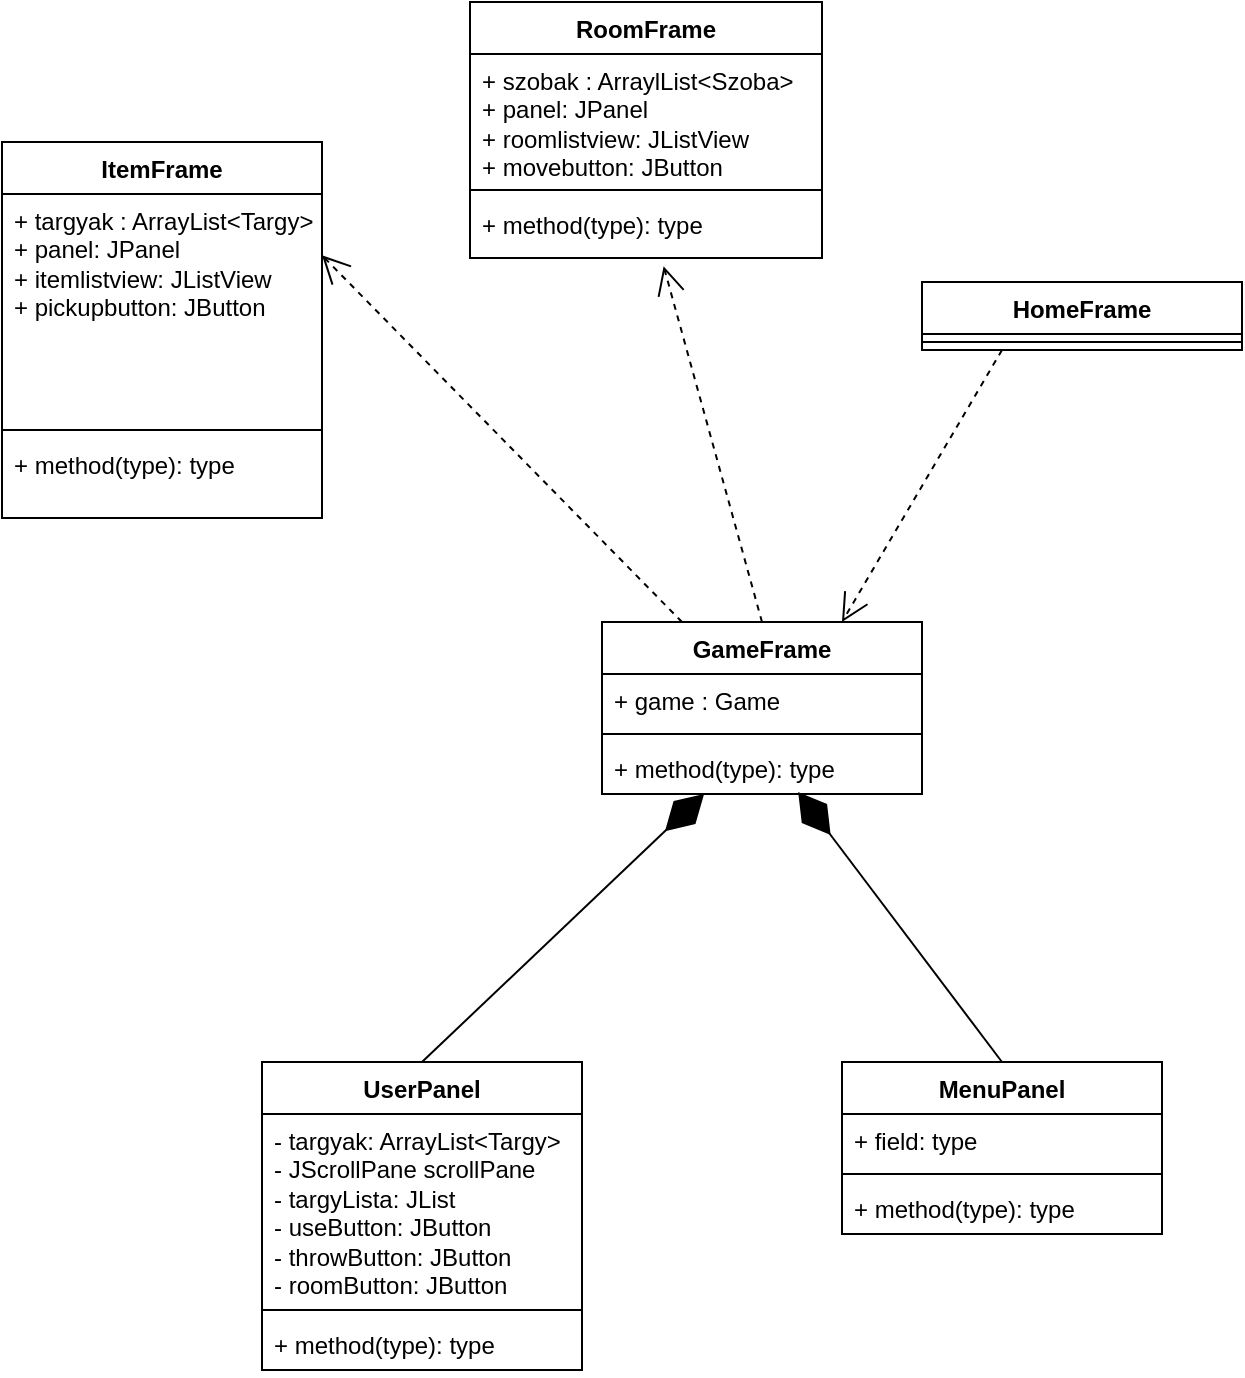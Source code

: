 <mxfile version="24.2.5" type="device">
  <diagram name="1 oldal" id="tLw0tidtxDqz3gJugivi">
    <mxGraphModel dx="1633" dy="746" grid="1" gridSize="10" guides="1" tooltips="1" connect="1" arrows="1" fold="1" page="1" pageScale="1" pageWidth="827" pageHeight="1169" math="0" shadow="0">
      <root>
        <mxCell id="0" />
        <mxCell id="1" parent="0" />
        <mxCell id="gNYeDvKaOy3cOVmPAeON-5" value="HomeFrame" style="swimlane;fontStyle=1;align=center;verticalAlign=top;childLayout=stackLayout;horizontal=1;startSize=26;horizontalStack=0;resizeParent=1;resizeParentMax=0;resizeLast=0;collapsible=1;marginBottom=0;whiteSpace=wrap;html=1;" parent="1" vertex="1">
          <mxGeometry x="640" y="170" width="160" height="34" as="geometry" />
        </mxCell>
        <mxCell id="gNYeDvKaOy3cOVmPAeON-7" value="" style="line;strokeWidth=1;fillColor=none;align=left;verticalAlign=middle;spacingTop=-1;spacingLeft=3;spacingRight=3;rotatable=0;labelPosition=right;points=[];portConstraint=eastwest;strokeColor=inherit;" parent="gNYeDvKaOy3cOVmPAeON-5" vertex="1">
          <mxGeometry y="26" width="160" height="8" as="geometry" />
        </mxCell>
        <mxCell id="gNYeDvKaOy3cOVmPAeON-10" value="GameFrame" style="swimlane;fontStyle=1;align=center;verticalAlign=top;childLayout=stackLayout;horizontal=1;startSize=26;horizontalStack=0;resizeParent=1;resizeParentMax=0;resizeLast=0;collapsible=1;marginBottom=0;whiteSpace=wrap;html=1;" parent="1" vertex="1">
          <mxGeometry x="480" y="340" width="160" height="86" as="geometry" />
        </mxCell>
        <mxCell id="gNYeDvKaOy3cOVmPAeON-11" value="+ game : Game" style="text;strokeColor=none;fillColor=none;align=left;verticalAlign=top;spacingLeft=4;spacingRight=4;overflow=hidden;rotatable=0;points=[[0,0.5],[1,0.5]];portConstraint=eastwest;whiteSpace=wrap;html=1;" parent="gNYeDvKaOy3cOVmPAeON-10" vertex="1">
          <mxGeometry y="26" width="160" height="26" as="geometry" />
        </mxCell>
        <mxCell id="gNYeDvKaOy3cOVmPAeON-12" value="" style="line;strokeWidth=1;fillColor=none;align=left;verticalAlign=middle;spacingTop=-1;spacingLeft=3;spacingRight=3;rotatable=0;labelPosition=right;points=[];portConstraint=eastwest;strokeColor=inherit;" parent="gNYeDvKaOy3cOVmPAeON-10" vertex="1">
          <mxGeometry y="52" width="160" height="8" as="geometry" />
        </mxCell>
        <mxCell id="gNYeDvKaOy3cOVmPAeON-13" value="+ method(type): type" style="text;strokeColor=none;fillColor=none;align=left;verticalAlign=top;spacingLeft=4;spacingRight=4;overflow=hidden;rotatable=0;points=[[0,0.5],[1,0.5]];portConstraint=eastwest;whiteSpace=wrap;html=1;" parent="gNYeDvKaOy3cOVmPAeON-10" vertex="1">
          <mxGeometry y="60" width="160" height="26" as="geometry" />
        </mxCell>
        <mxCell id="gNYeDvKaOy3cOVmPAeON-14" value="RoomFrame" style="swimlane;fontStyle=1;align=center;verticalAlign=top;childLayout=stackLayout;horizontal=1;startSize=26;horizontalStack=0;resizeParent=1;resizeParentMax=0;resizeLast=0;collapsible=1;marginBottom=0;whiteSpace=wrap;html=1;" parent="1" vertex="1">
          <mxGeometry x="414" y="30" width="176" height="128" as="geometry" />
        </mxCell>
        <mxCell id="gNYeDvKaOy3cOVmPAeON-15" value="&lt;div&gt;+ szobak : ArraylList&amp;lt;Szoba&amp;gt;&lt;/div&gt;&lt;div&gt;+ panel: JPanel&lt;/div&gt;&lt;div&gt;+ roomlistview: JListView&lt;/div&gt;&lt;div&gt;+ movebutton: JButton&lt;/div&gt;" style="text;strokeColor=none;fillColor=none;align=left;verticalAlign=top;spacingLeft=4;spacingRight=4;overflow=hidden;rotatable=0;points=[[0,0.5],[1,0.5]];portConstraint=eastwest;whiteSpace=wrap;html=1;" parent="gNYeDvKaOy3cOVmPAeON-14" vertex="1">
          <mxGeometry y="26" width="176" height="64" as="geometry" />
        </mxCell>
        <mxCell id="gNYeDvKaOy3cOVmPAeON-16" value="" style="line;strokeWidth=1;fillColor=none;align=left;verticalAlign=middle;spacingTop=-1;spacingLeft=3;spacingRight=3;rotatable=0;labelPosition=right;points=[];portConstraint=eastwest;strokeColor=inherit;" parent="gNYeDvKaOy3cOVmPAeON-14" vertex="1">
          <mxGeometry y="90" width="176" height="8" as="geometry" />
        </mxCell>
        <mxCell id="gNYeDvKaOy3cOVmPAeON-17" value="+ method(type): type" style="text;strokeColor=none;fillColor=none;align=left;verticalAlign=top;spacingLeft=4;spacingRight=4;overflow=hidden;rotatable=0;points=[[0,0.5],[1,0.5]];portConstraint=eastwest;whiteSpace=wrap;html=1;" parent="gNYeDvKaOy3cOVmPAeON-14" vertex="1">
          <mxGeometry y="98" width="176" height="30" as="geometry" />
        </mxCell>
        <mxCell id="gNYeDvKaOy3cOVmPAeON-18" value="ItemFrame" style="swimlane;fontStyle=1;align=center;verticalAlign=top;childLayout=stackLayout;horizontal=1;startSize=26;horizontalStack=0;resizeParent=1;resizeParentMax=0;resizeLast=0;collapsible=1;marginBottom=0;whiteSpace=wrap;html=1;" parent="1" vertex="1">
          <mxGeometry x="180" y="100" width="160" height="188" as="geometry" />
        </mxCell>
        <mxCell id="gNYeDvKaOy3cOVmPAeON-19" value="&lt;div&gt;+ targyak : ArrayList&amp;lt;Targy&amp;gt;&lt;/div&gt;&lt;div&gt;+ panel: JPanel&lt;/div&gt;&lt;div&gt;+ itemlistview: JListView&lt;/div&gt;&lt;div&gt;+ pickupbutton: JButton&lt;br&gt;&lt;/div&gt;" style="text;strokeColor=none;fillColor=none;align=left;verticalAlign=top;spacingLeft=4;spacingRight=4;overflow=hidden;rotatable=0;points=[[0,0.5],[1,0.5]];portConstraint=eastwest;whiteSpace=wrap;html=1;" parent="gNYeDvKaOy3cOVmPAeON-18" vertex="1">
          <mxGeometry y="26" width="160" height="114" as="geometry" />
        </mxCell>
        <mxCell id="gNYeDvKaOy3cOVmPAeON-20" value="" style="line;strokeWidth=1;fillColor=none;align=left;verticalAlign=middle;spacingTop=-1;spacingLeft=3;spacingRight=3;rotatable=0;labelPosition=right;points=[];portConstraint=eastwest;strokeColor=inherit;" parent="gNYeDvKaOy3cOVmPAeON-18" vertex="1">
          <mxGeometry y="140" width="160" height="8" as="geometry" />
        </mxCell>
        <mxCell id="gNYeDvKaOy3cOVmPAeON-21" value="+ method(type): type" style="text;strokeColor=none;fillColor=none;align=left;verticalAlign=top;spacingLeft=4;spacingRight=4;overflow=hidden;rotatable=0;points=[[0,0.5],[1,0.5]];portConstraint=eastwest;whiteSpace=wrap;html=1;" parent="gNYeDvKaOy3cOVmPAeON-18" vertex="1">
          <mxGeometry y="148" width="160" height="40" as="geometry" />
        </mxCell>
        <mxCell id="gNYeDvKaOy3cOVmPAeON-30" value="MenuPanel" style="swimlane;fontStyle=1;align=center;verticalAlign=top;childLayout=stackLayout;horizontal=1;startSize=26;horizontalStack=0;resizeParent=1;resizeParentMax=0;resizeLast=0;collapsible=1;marginBottom=0;whiteSpace=wrap;html=1;" parent="1" vertex="1">
          <mxGeometry x="600" y="560" width="160" height="86" as="geometry" />
        </mxCell>
        <mxCell id="gNYeDvKaOy3cOVmPAeON-31" value="+ field: type" style="text;strokeColor=none;fillColor=none;align=left;verticalAlign=top;spacingLeft=4;spacingRight=4;overflow=hidden;rotatable=0;points=[[0,0.5],[1,0.5]];portConstraint=eastwest;whiteSpace=wrap;html=1;" parent="gNYeDvKaOy3cOVmPAeON-30" vertex="1">
          <mxGeometry y="26" width="160" height="26" as="geometry" />
        </mxCell>
        <mxCell id="gNYeDvKaOy3cOVmPAeON-32" value="" style="line;strokeWidth=1;fillColor=none;align=left;verticalAlign=middle;spacingTop=-1;spacingLeft=3;spacingRight=3;rotatable=0;labelPosition=right;points=[];portConstraint=eastwest;strokeColor=inherit;" parent="gNYeDvKaOy3cOVmPAeON-30" vertex="1">
          <mxGeometry y="52" width="160" height="8" as="geometry" />
        </mxCell>
        <mxCell id="gNYeDvKaOy3cOVmPAeON-33" value="+ method(type): type" style="text;strokeColor=none;fillColor=none;align=left;verticalAlign=top;spacingLeft=4;spacingRight=4;overflow=hidden;rotatable=0;points=[[0,0.5],[1,0.5]];portConstraint=eastwest;whiteSpace=wrap;html=1;" parent="gNYeDvKaOy3cOVmPAeON-30" vertex="1">
          <mxGeometry y="60" width="160" height="26" as="geometry" />
        </mxCell>
        <mxCell id="gNYeDvKaOy3cOVmPAeON-34" value="UserPanel" style="swimlane;fontStyle=1;align=center;verticalAlign=top;childLayout=stackLayout;horizontal=1;startSize=26;horizontalStack=0;resizeParent=1;resizeParentMax=0;resizeLast=0;collapsible=1;marginBottom=0;whiteSpace=wrap;html=1;" parent="1" vertex="1">
          <mxGeometry x="310" y="560" width="160" height="154" as="geometry" />
        </mxCell>
        <mxCell id="gNYeDvKaOy3cOVmPAeON-35" value="- targyak: ArrayList&amp;lt;Targy&amp;gt;&lt;div&gt;- JScrollPane scrollPane&lt;div&gt;- targyLista: JList&lt;/div&gt;&lt;div&gt;- useButton: JButton&lt;/div&gt;&lt;div&gt;- throwButton: JButton&lt;/div&gt;&lt;div&gt;- roomButton: JButton&lt;/div&gt;&lt;/div&gt;" style="text;strokeColor=none;fillColor=none;align=left;verticalAlign=top;spacingLeft=4;spacingRight=4;overflow=hidden;rotatable=0;points=[[0,0.5],[1,0.5]];portConstraint=eastwest;whiteSpace=wrap;html=1;" parent="gNYeDvKaOy3cOVmPAeON-34" vertex="1">
          <mxGeometry y="26" width="160" height="94" as="geometry" />
        </mxCell>
        <mxCell id="gNYeDvKaOy3cOVmPAeON-36" value="" style="line;strokeWidth=1;fillColor=none;align=left;verticalAlign=middle;spacingTop=-1;spacingLeft=3;spacingRight=3;rotatable=0;labelPosition=right;points=[];portConstraint=eastwest;strokeColor=inherit;" parent="gNYeDvKaOy3cOVmPAeON-34" vertex="1">
          <mxGeometry y="120" width="160" height="8" as="geometry" />
        </mxCell>
        <mxCell id="gNYeDvKaOy3cOVmPAeON-37" value="+ method(type): type" style="text;strokeColor=none;fillColor=none;align=left;verticalAlign=top;spacingLeft=4;spacingRight=4;overflow=hidden;rotatable=0;points=[[0,0.5],[1,0.5]];portConstraint=eastwest;whiteSpace=wrap;html=1;" parent="gNYeDvKaOy3cOVmPAeON-34" vertex="1">
          <mxGeometry y="128" width="160" height="26" as="geometry" />
        </mxCell>
        <mxCell id="gNYeDvKaOy3cOVmPAeON-40" value="" style="endArrow=diamondThin;endFill=1;endSize=24;html=1;rounded=0;exitX=0.5;exitY=0;exitDx=0;exitDy=0;entryX=0.319;entryY=1;entryDx=0;entryDy=0;entryPerimeter=0;" parent="1" source="gNYeDvKaOy3cOVmPAeON-34" target="gNYeDvKaOy3cOVmPAeON-13" edge="1">
          <mxGeometry width="160" relative="1" as="geometry">
            <mxPoint x="270" y="550" as="sourcePoint" />
            <mxPoint x="537" y="448" as="targetPoint" />
          </mxGeometry>
        </mxCell>
        <mxCell id="gNYeDvKaOy3cOVmPAeON-41" value="" style="endArrow=diamondThin;endFill=1;endSize=24;html=1;rounded=0;exitX=0.5;exitY=0;exitDx=0;exitDy=0;entryX=0.613;entryY=0.962;entryDx=0;entryDy=0;entryPerimeter=0;" parent="1" source="gNYeDvKaOy3cOVmPAeON-30" target="gNYeDvKaOy3cOVmPAeON-13" edge="1">
          <mxGeometry width="160" relative="1" as="geometry">
            <mxPoint x="750" y="580" as="sourcePoint" />
            <mxPoint x="637" y="458" as="targetPoint" />
          </mxGeometry>
        </mxCell>
        <mxCell id="gNYeDvKaOy3cOVmPAeON-42" value="" style="endArrow=open;endSize=12;dashed=1;html=1;rounded=0;exitX=0.25;exitY=1;exitDx=0;exitDy=0;entryX=0.75;entryY=0;entryDx=0;entryDy=0;" parent="1" source="gNYeDvKaOy3cOVmPAeON-5" target="gNYeDvKaOy3cOVmPAeON-10" edge="1">
          <mxGeometry width="160" relative="1" as="geometry">
            <mxPoint x="640" y="243" as="sourcePoint" />
            <mxPoint x="490" y="350" as="targetPoint" />
          </mxGeometry>
        </mxCell>
        <mxCell id="gNYeDvKaOy3cOVmPAeON-43" value="" style="endArrow=open;endSize=12;dashed=1;html=1;rounded=0;exitX=0.5;exitY=0;exitDx=0;exitDy=0;entryX=0.55;entryY=1.136;entryDx=0;entryDy=0;entryPerimeter=0;" parent="1" source="gNYeDvKaOy3cOVmPAeON-10" target="gNYeDvKaOy3cOVmPAeON-17" edge="1">
          <mxGeometry width="160" relative="1" as="geometry">
            <mxPoint x="650" y="253" as="sourcePoint" />
            <mxPoint x="650" y="130" as="targetPoint" />
          </mxGeometry>
        </mxCell>
        <mxCell id="gNYeDvKaOy3cOVmPAeON-44" value="" style="endArrow=open;endSize=12;dashed=1;html=1;rounded=0;entryX=1;entryY=0.269;entryDx=0;entryDy=0;entryPerimeter=0;exitX=0.25;exitY=0;exitDx=0;exitDy=0;" parent="1" source="gNYeDvKaOy3cOVmPAeON-10" target="gNYeDvKaOy3cOVmPAeON-19" edge="1">
          <mxGeometry width="160" relative="1" as="geometry">
            <mxPoint x="480" y="190" as="sourcePoint" />
            <mxPoint x="480" y="270" as="targetPoint" />
          </mxGeometry>
        </mxCell>
      </root>
    </mxGraphModel>
  </diagram>
</mxfile>
